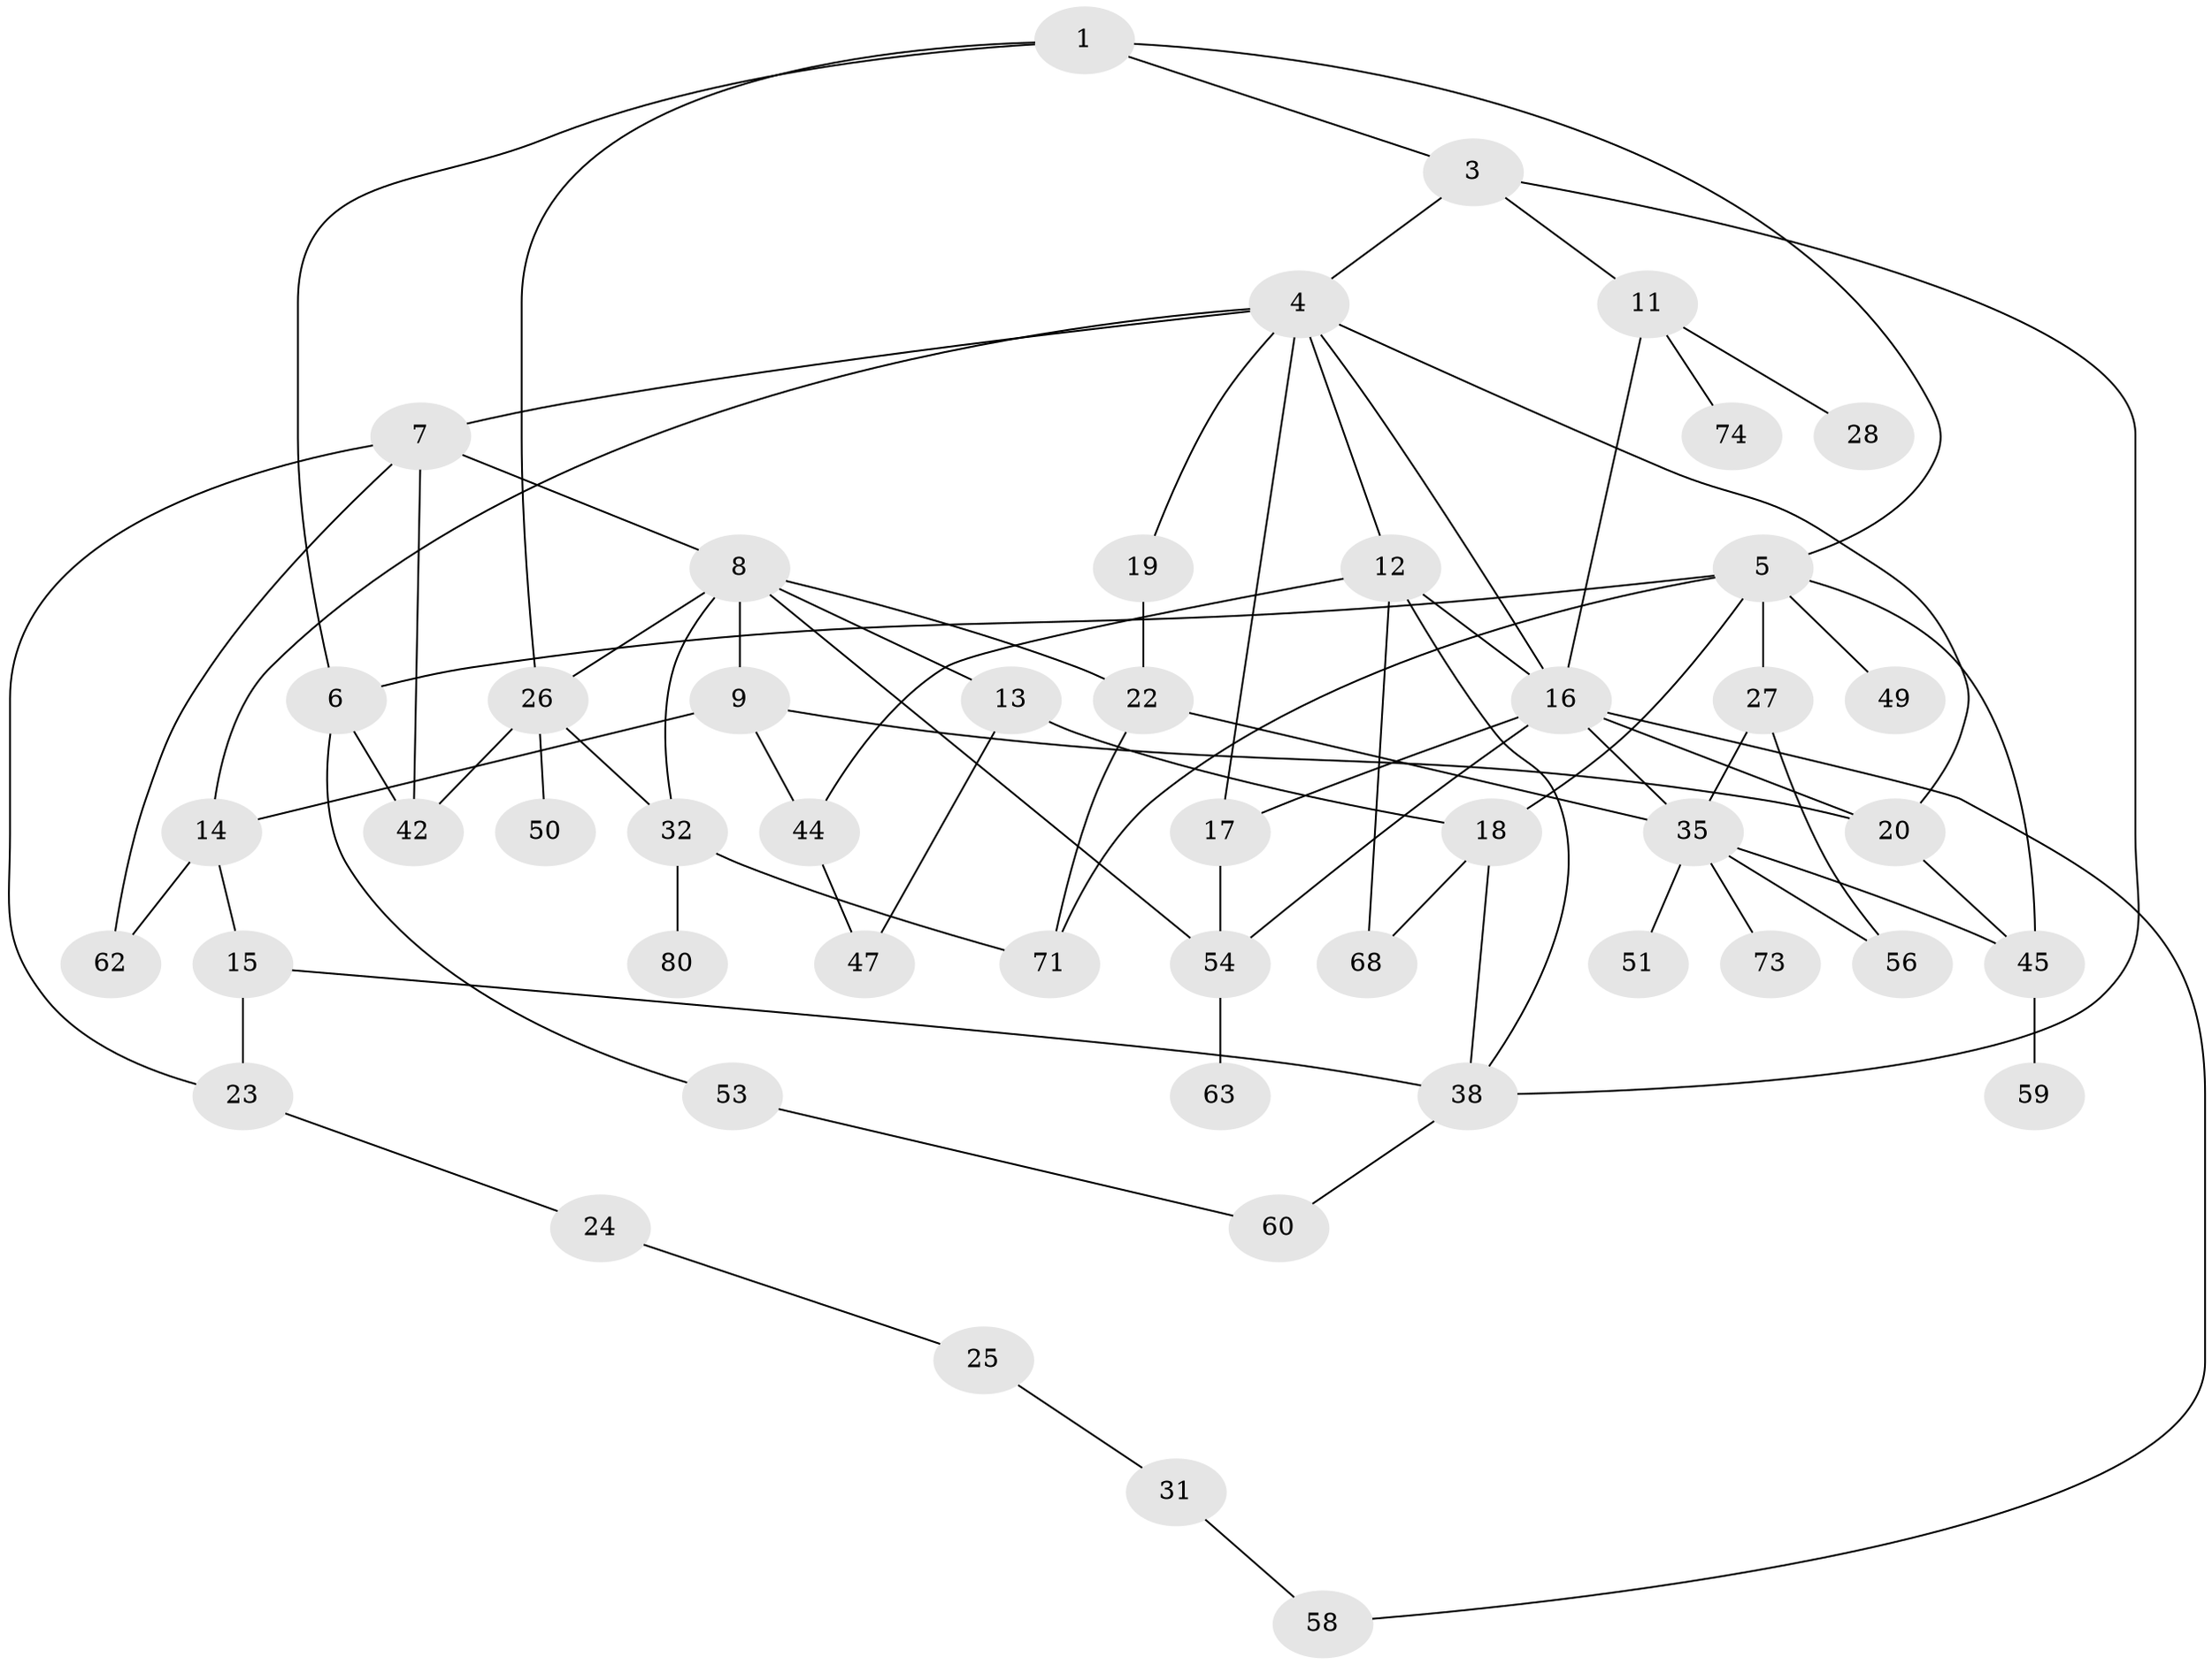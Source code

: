 // original degree distribution, {4: 0.125, 2: 0.3, 5: 0.075, 6: 0.05, 3: 0.25, 1: 0.1875, 7: 0.0125}
// Generated by graph-tools (version 1.1) at 2025/10/02/27/25 16:10:53]
// undirected, 49 vertices, 80 edges
graph export_dot {
graph [start="1"]
  node [color=gray90,style=filled];
  1 [super="+2"];
  3 [super="+55"];
  4 [super="+10"];
  5 [super="+39"];
  6 [super="+76"];
  7 [super="+33"];
  8 [super="+21"];
  9;
  11 [super="+70"];
  12 [super="+29"];
  13 [super="+37"];
  14 [super="+75"];
  15 [super="+34"];
  16 [super="+41"];
  17 [super="+66"];
  18 [super="+57"];
  19 [super="+40"];
  20 [super="+48"];
  22 [super="+79"];
  23;
  24 [super="+46"];
  25 [super="+72"];
  26 [super="+30"];
  27;
  28;
  31 [super="+36"];
  32 [super="+61"];
  35 [super="+43"];
  38 [super="+52"];
  42;
  44 [super="+67"];
  45 [super="+77"];
  47;
  49 [super="+69"];
  50;
  51;
  53;
  54 [super="+65"];
  56 [super="+78"];
  58;
  59;
  60;
  62;
  63 [super="+64"];
  68;
  71;
  73;
  74;
  80;
  1 -- 3;
  1 -- 5;
  1 -- 26;
  1 -- 6;
  3 -- 4;
  3 -- 11;
  3 -- 38;
  4 -- 7;
  4 -- 12;
  4 -- 20;
  4 -- 16;
  4 -- 19;
  4 -- 14;
  4 -- 17;
  5 -- 6;
  5 -- 18;
  5 -- 27;
  5 -- 45;
  5 -- 49;
  5 -- 71;
  6 -- 53;
  6 -- 42;
  7 -- 8;
  7 -- 23;
  7 -- 62;
  7 -- 42;
  8 -- 9;
  8 -- 13;
  8 -- 22;
  8 -- 32;
  8 -- 26;
  8 -- 54;
  9 -- 44;
  9 -- 20;
  9 -- 14;
  11 -- 28;
  11 -- 74;
  11 -- 16;
  12 -- 44;
  12 -- 68;
  12 -- 38;
  12 -- 16;
  13 -- 47;
  13 -- 18;
  14 -- 15;
  14 -- 62;
  15 -- 38;
  15 -- 23;
  16 -- 17;
  16 -- 20;
  16 -- 54;
  16 -- 58;
  16 -- 35;
  17 -- 54;
  18 -- 38;
  18 -- 68;
  19 -- 22;
  20 -- 45;
  22 -- 71;
  22 -- 35;
  23 -- 24;
  24 -- 25;
  25 -- 31;
  26 -- 42;
  26 -- 50;
  26 -- 32;
  27 -- 35;
  27 -- 56;
  31 -- 58;
  32 -- 71;
  32 -- 80;
  35 -- 73;
  35 -- 51;
  35 -- 56;
  35 -- 45;
  38 -- 60;
  44 -- 47;
  45 -- 59;
  53 -- 60;
  54 -- 63 [weight=2];
}
